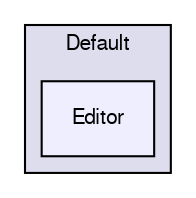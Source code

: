 digraph "Editor" {
  compound=true
  node [ fontsize="10", fontname="FreeSans"];
  edge [ labelfontsize="10", labelfontname="FreeSans"];
  subgraph clusterdir_3d997fa399aac7f5a0c273361fe3794e {
    graph [ bgcolor="#ddddee", pencolor="black", label="Default" fontname="FreeSans", fontsize="10", URL="dir_3d997fa399aac7f5a0c273361fe3794e.html"]
  dir_0389c600b513308faecb69c9330910d5 [shape=box, label="Editor", style="filled", fillcolor="#eeeeff", pencolor="black", URL="dir_0389c600b513308faecb69c9330910d5.html"];
  }
}
